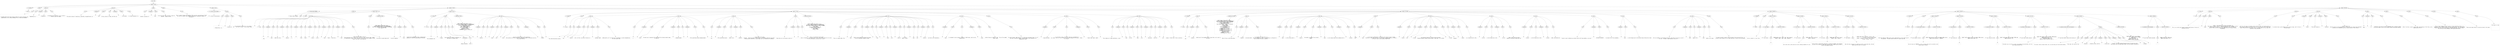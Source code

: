 digraph lpegNode {

node [fontname=Helvetica]
edge [style=dashed]

doc_0 [label="doc - 344"]


doc_0 -> { section_1}
{rank=same; section_1}

section_1 [label="section: 1-304"]


// END RANK doc_0

section_1 -> { header_2 prose_3 prose_4 prose_5 prose_6 prose_7 section_8 section_9 section_10}
{rank=same; header_2 prose_3 prose_4 prose_5 prose_6 prose_7 section_8 section_9 section_10}

header_2 [label="1 : Compiler"]

prose_3 [label="prose"]

prose_4 [label="prose"]

prose_5 [label="prose"]

prose_6 [label="prose"]

prose_7 [label="prose"]

section_8 [label="section: 21-26"]

section_9 [label="section: 27-233"]

section_10 [label="section: 305-344"]


// END RANK section_1

header_2 -> leaf_11
leaf_11  [color=Gray,shape=rectangle,fontname=Inconsolata,label="* Compiler"]
// END RANK header_2

prose_3 -> { raw_12}
{rank=same; raw_12}

raw_12 [label="raw"]


// END RANK prose_3

raw_12 -> leaf_13
leaf_13  [color=Gray,shape=rectangle,fontname=Inconsolata,label="


I decided awhile back that the best format for storing libraries and
applications is as a SQLite database full of blobs and metadata.
"]
// END RANK raw_12

prose_4 -> { raw_14 prespace_15 literal_16 raw_17}
{rank=same; raw_14 prespace_15 literal_16 raw_17}

raw_14 [label="raw"]

prespace_15 [label="prespace"]

literal_16 [label="literal"]

raw_17 [label="raw"]


// END RANK prose_4

raw_14 -> leaf_18
leaf_18  [color=Gray,shape=rectangle,fontname=Inconsolata,label="
Dependencies in"]
// END RANK raw_14

prespace_15 -> leaf_19
leaf_19  [color=Gray,shape=rectangle,fontname=Inconsolata,label=" "]
// END RANK prespace_15

literal_16 -> leaf_20
leaf_20  [color=Gray,shape=rectangle,fontname=Inconsolata,label="bridgetools"]
// END RANK literal_16

raw_17 -> leaf_21
leaf_21  [color=Gray,shape=rectangle,fontname=Inconsolata,label=" are getting out of control, so it's time to
actually make this happen.
"]
// END RANK raw_17

prose_5 -> { raw_22 prespace_23 literal_24 raw_25 prespace_26 literal_27 raw_28}
{rank=same; raw_22 prespace_23 literal_24 raw_25 prespace_26 literal_27 raw_28}

raw_22 [label="raw"]

prespace_23 [label="prespace"]

literal_24 [label="literal"]

raw_25 [label="raw"]

prespace_26 [label="prespace"]

literal_27 [label="literal"]

raw_28 [label="raw"]


// END RANK prose_5

raw_22 -> leaf_29
leaf_29  [color=Gray,shape=rectangle,fontname=Inconsolata,label="
The actual process of compiling is admirably straightforward; we"]
// END RANK raw_22

prespace_23 -> leaf_30
leaf_30  [color=Gray,shape=rectangle,fontname=Inconsolata,label=" "]
// END RANK prespace_23

literal_24 -> leaf_31
leaf_31  [color=Gray,shape=rectangle,fontname=Inconsolata,label="load"]
// END RANK literal_24

raw_25 -> leaf_32
leaf_32  [color=Gray,shape=rectangle,fontname=Inconsolata,label=" a
string, giving it a name, and then use"]
// END RANK raw_25

prespace_26 -> leaf_33
leaf_33  [color=Gray,shape=rectangle,fontname=Inconsolata,label=" "]
// END RANK prespace_26

literal_27 -> leaf_34
leaf_34  [color=Gray,shape=rectangle,fontname=Inconsolata,label="string.dump"]
// END RANK literal_27

raw_28 -> leaf_35
leaf_35  [color=Gray,shape=rectangle,fontname=Inconsolata,label=" to create bytecode of it.
"]
// END RANK raw_28

prose_6 -> { raw_36 prespace_37 literal_38 raw_39}
{rank=same; raw_36 prespace_37 literal_38 raw_39}

raw_36 [label="raw"]

prespace_37 [label="prespace"]

literal_38 [label="literal"]

raw_39 [label="raw"]


// END RANK prose_6

raw_36 -> leaf_40
leaf_40  [color=Gray,shape=rectangle,fontname=Inconsolata,label="
Another invocation of"]
// END RANK raw_36

prespace_37 -> leaf_41
leaf_41  [color=Gray,shape=rectangle,fontname=Inconsolata,label=" "]
// END RANK prespace_37

literal_38 -> leaf_42
leaf_42  [color=Gray,shape=rectangle,fontname=Inconsolata,label="load"]
// END RANK literal_38

raw_39 -> leaf_43
leaf_43  [color=Gray,shape=rectangle,fontname=Inconsolata,label=" turns this back into a function, which we
execute.  Simple as that.
"]
// END RANK raw_39

prose_7 -> { raw_44}
{rank=same; raw_44}

raw_44 [label="raw"]


// END RANK prose_7

raw_44 -> leaf_45
leaf_45  [color=Gray,shape=rectangle,fontname=Inconsolata,label="
Here I intend to design the database table structure, and continue to flesh
out the full system, while hopefully avoiding my lamentable tendency to
overspecify.

"]
// END RANK raw_44

section_8 -> { header_46 prose_47}
{rank=same; header_46 prose_47}

header_46 [label="4 : a note on pronunciation"]

prose_47 [label="prose"]


// END RANK section_8

header_46 -> leaf_48
leaf_48  [color=Gray,shape=rectangle,fontname=Inconsolata,label="**** a note on pronunciation"]
// END RANK header_46

prose_47 -> { raw_49 prespace_50 literal_51 raw_52}
{rank=same; raw_49 prespace_50 literal_51 raw_52}

raw_49 [label="raw"]

prespace_50 [label="prespace"]

literal_51 [label="literal"]

raw_52 [label="raw"]


// END RANK prose_47

raw_49 -> leaf_53
leaf_53  [color=Gray,shape=rectangle,fontname=Inconsolata,label="

  Foreign keys, e.g."]
// END RANK raw_49

prespace_50 -> leaf_54
leaf_54  [color=Gray,shape=rectangle,fontname=Inconsolata,label=" "]
// END RANK prespace_50

literal_51 -> leaf_55
leaf_55  [color=Gray,shape=rectangle,fontname=Inconsolata,label="project_id"]
// END RANK literal_51

raw_52 -> leaf_56
leaf_56  [color=Gray,shape=rectangle,fontname=Inconsolata,label=", are pronounced \"project id\", not \"project
ID\".  \"id\" as in \"id est\", to be crystal clear.

"]
// END RANK raw_52

section_9 -> { header_57 prose_58 section_59 section_60 section_61 section_62 section_63 section_64}
{rank=same; header_57 prose_58 section_59 section_60 section_61 section_62 section_63 section_64}

header_57 [label="2 : SQLite table CREATEs"]

prose_58 [label="prose"]

section_59 [label="section: 30-51"]

section_60 [label="section: 52-74"]

section_61 [label="section: 75-124"]

section_62 [label="section: 125-185"]

section_63 [label="section: 186-220"]

section_64 [label="section: 234-297"]


// END RANK section_9

header_57 -> leaf_65
leaf_65  [color=Gray,shape=rectangle,fontname=Inconsolata,label="** SQLite table CREATEs"]
// END RANK header_57

prose_58 -> { raw_66}
{rank=same; raw_66}

raw_66 [label="raw"]


// END RANK prose_58

raw_66 -> leaf_67
leaf_67  [color=Gray,shape=rectangle,fontname=Inconsolata,label="

"]
// END RANK raw_66

section_59 -> { header_68 prose_69 prose_70 codeblock_71 prose_72}
{rank=same; header_68 prose_69 prose_70 codeblock_71 prose_72}

header_68 [label="3 : code"]

prose_69 [label="prose"]

prose_70 [label="prose"]

codeblock_71 [label="code block 40-46"]

prose_72 [label="prose"]


// END RANK section_59

header_68 -> leaf_73
leaf_73  [color=Gray,shape=rectangle,fontname=Inconsolata,label="*** code"]
// END RANK header_68

prose_69 -> { raw_74 prespace_75 literal_76 raw_77 prespace_78 literal_79 raw_80 prespace_81 literal_82 raw_83 prespace_84 literal_85 raw_86 prespace_87 literal_88 raw_89 prespace_90 literal_91 raw_92}
{rank=same; raw_74 prespace_75 literal_76 raw_77 prespace_78 literal_79 raw_80 prespace_81 literal_82 raw_83 prespace_84 literal_85 raw_86 prespace_87 literal_88 raw_89 prespace_90 literal_91 raw_92}

raw_74 [label="raw"]

prespace_75 [label="prespace"]

literal_76 [label="literal"]

raw_77 [label="raw"]

prespace_78 [label="prespace"]

literal_79 [label="literal"]

raw_80 [label="raw"]

prespace_81 [label="prespace"]

literal_82 [label="literal"]

raw_83 [label="raw"]

prespace_84 [label="prespace"]

literal_85 [label="literal"]

raw_86 [label="raw"]

prespace_87 [label="prespace"]

literal_88 [label="literal"]

raw_89 [label="raw"]

prespace_90 [label="prespace"]

literal_91 [label="literal"]

raw_92 [label="raw"]


// END RANK prose_69

raw_74 -> leaf_93
leaf_93  [color=Gray,shape=rectangle,fontname=Inconsolata,label="

  The"]
// END RANK raw_74

prespace_75 -> leaf_94
leaf_94  [color=Gray,shape=rectangle,fontname=Inconsolata,label=" "]
// END RANK prespace_75

literal_76 -> leaf_95
leaf_95  [color=Gray,shape=rectangle,fontname=Inconsolata,label="code"]
// END RANK literal_76

raw_77 -> leaf_96
leaf_96  [color=Gray,shape=rectangle,fontname=Inconsolata,label=" table has a key"]
// END RANK raw_77

prespace_78 -> leaf_97
leaf_97  [color=Gray,shape=rectangle,fontname=Inconsolata,label=" "]
// END RANK prespace_78

literal_79 -> leaf_98
leaf_98  [color=Gray,shape=rectangle,fontname=Inconsolata,label="code_id"]
// END RANK literal_79

raw_80 -> leaf_99
leaf_99  [color=Gray,shape=rectangle,fontname=Inconsolata,label=", a"]
// END RANK raw_80

prespace_81 -> leaf_100
leaf_100  [color=Gray,shape=rectangle,fontname=Inconsolata,label=" "]
// END RANK prespace_81

literal_82 -> leaf_101
leaf_101  [color=Gray,shape=rectangle,fontname=Inconsolata,label="blob"]
// END RANK literal_82

raw_83 -> leaf_102
leaf_102  [color=Gray,shape=rectangle,fontname=Inconsolata,label=" field"]
// END RANK raw_83

prespace_84 -> leaf_103
leaf_103  [color=Gray,shape=rectangle,fontname=Inconsolata,label=" "]
// END RANK prespace_84

literal_85 -> leaf_104
leaf_104  [color=Gray,shape=rectangle,fontname=Inconsolata,label="binary"]
// END RANK literal_85

raw_86 -> leaf_105
leaf_105  [color=Gray,shape=rectangle,fontname=Inconsolata,label=", and a"]
// END RANK raw_86

prespace_87 -> leaf_106
leaf_106  [color=Gray,shape=rectangle,fontname=Inconsolata,label=""]
// END RANK prespace_87

literal_88 -> leaf_107
leaf_107  [color=Gray,shape=rectangle,fontname=Inconsolata,label="hash"]
// END RANK literal_88

raw_89 -> leaf_108
leaf_108  [color=Gray,shape=rectangle,fontname=Inconsolata,label=" field.  I think the"]
// END RANK raw_89

prespace_90 -> leaf_109
leaf_109  [color=Gray,shape=rectangle,fontname=Inconsolata,label=" "]
// END RANK prespace_90

literal_91 -> leaf_110
leaf_110  [color=Gray,shape=rectangle,fontname=Inconsolata,label="hash"]
// END RANK literal_91

raw_92 -> leaf_111
leaf_111  [color=Gray,shape=rectangle,fontname=Inconsolata,label=" field should be SHA3, just as a
best-practices sort of thing. As it turns out, after running a test, SHA512
is substantially faster.  Now, this may or may not be true of SHA512 in pure
LuaJIT, but that's less important.
"]
// END RANK raw_92

prose_70 -> { raw_112}
{rank=same; raw_112}

raw_112 [label="raw"]


// END RANK prose_70

raw_112 -> leaf_113
leaf_113  [color=Gray,shape=rectangle,fontname=Inconsolata,label="
So we want to open/create with:
"]
// END RANK raw_112

codeblock_71 -> leaf_114
leaf_114  [color=Gray,shape=rectangle,fontname=Inconsolata,label="CREATE TABLE IF NOT EXISTS code (
   code_id INTEGER PRIMARY KEY AUTOINCREMENT,
   hash TEXT UNIQUE NOT NULL ON CONFLICT DO NOTHING,
   binary BLOB NOT NULL
);"]
// END RANK codeblock_71

prose_72 -> { raw_115 prespace_116 literal_117 raw_118}
{rank=same; raw_115 prespace_116 literal_117 raw_118}

raw_115 [label="raw"]

prespace_116 [label="prespace"]

literal_117 [label="literal"]

raw_118 [label="raw"]


// END RANK prose_72

raw_115 -> leaf_119
leaf_119  [color=Gray,shape=rectangle,fontname=Inconsolata,label="
strictly speaking"]
// END RANK raw_115

prespace_116 -> leaf_120
leaf_120  [color=Gray,shape=rectangle,fontname=Inconsolata,label=" "]
// END RANK prespace_116

literal_117 -> leaf_121
leaf_121  [color=Gray,shape=rectangle,fontname=Inconsolata,label="blob"]
// END RANK literal_117

raw_118 -> leaf_122
leaf_122  [color=Gray,shape=rectangle,fontname=Inconsolata,label=" should also be UNIQUE but that's comparatively
expensive to check and guaranteed by the hash.

"]
// END RANK raw_118

section_60 -> { header_123 prose_124 codeblock_125 prose_126}
{rank=same; header_123 prose_124 codeblock_125 prose_126}

header_123 [label="3 : version"]

prose_124 [label="prose"]

codeblock_125 [label="code block 57-68"]

prose_126 [label="prose"]


// END RANK section_60

header_123 -> leaf_127
leaf_127  [color=Gray,shape=rectangle,fontname=Inconsolata,label="*** version"]
// END RANK header_123

prose_124 -> { raw_128 prespace_129 literal_130 raw_131 link_132 raw_133}
{rank=same; raw_128 prespace_129 literal_130 raw_131 link_132 raw_133}

raw_128 [label="raw"]

prespace_129 [label="prespace"]

literal_130 [label="literal"]

raw_131 [label="raw"]

link_132 [label="link"]

raw_133 [label="raw"]


// END RANK prose_124

raw_128 -> leaf_134
leaf_134  [color=Gray,shape=rectangle,fontname=Inconsolata,label="

This implements the"]
// END RANK raw_128

prespace_129 -> leaf_135
leaf_135  [color=Gray,shape=rectangle,fontname=Inconsolata,label=" "]
// END RANK prespace_129

literal_130 -> leaf_136
leaf_136  [color=Gray,shape=rectangle,fontname=Inconsolata,label="bridge"]
// END RANK literal_130

raw_131 -> leaf_137
leaf_137  [color=Gray,shape=rectangle,fontname=Inconsolata,label=" house dialect of semantic versioning, as
described in original 2015 "]
// END RANK raw_131

link_132 -> { anchortext_138 url_139}
{rank=same; anchortext_138 url_139}

anchortext_138 [label="anchortext"]

url_139 [label="url"]


// END RANK link_132

anchortext_138 -> leaf_140
leaf_140  [color=Gray,shape=rectangle,fontname=Inconsolata,label="design documents"]
// END RANK anchortext_138

url_139 -> leaf_141
leaf_141  [color=Gray,shape=rectangle,fontname=Inconsolata,label="httk://"]
// END RANK url_139

raw_133 -> leaf_142
leaf_142  [color=Gray,shape=rectangle,fontname=Inconsolata,label=".
"]
// END RANK raw_133

codeblock_125 -> leaf_143
leaf_143  [color=Gray,shape=rectangle,fontname=Inconsolata,label="CREATE TABLE IF NOT EXISTS version (
   version_id INTEGER PRIMARY KEY AUTOINCREMENT,
   edition STRING DEFAULT 'SNAPSHOT',
   major INTEGER DEFAULT 0,
   minor INTEGER DEFAULT 0,
   patch STRING DEFAULT '0',
   project INTEGER,
   FOREIGN KEY (project)
      REFERENCES project (project_id)
);"]
// END RANK codeblock_125

prose_126 -> { prespace_144 literal_145 raw_146 prespace_147 literal_148 raw_149 prespace_150 literal_151 raw_152 prespace_153 literal_154 raw_155}
{rank=same; prespace_144 literal_145 raw_146 prespace_147 literal_148 raw_149 prespace_150 literal_151 raw_152 prespace_153 literal_154 raw_155}

prespace_144 [label="prespace"]

literal_145 [label="literal"]

raw_146 [label="raw"]

prespace_147 [label="prespace"]

literal_148 [label="literal"]

raw_149 [label="raw"]

prespace_150 [label="prespace"]

literal_151 [label="literal"]

raw_152 [label="raw"]

prespace_153 [label="prespace"]

literal_154 [label="literal"]

raw_155 [label="raw"]


// END RANK prose_126

prespace_144 -> leaf_156
leaf_156  [color=Gray,shape=rectangle,fontname=Inconsolata,label=""]
// END RANK prespace_144

literal_145 -> leaf_157
leaf_157  [color=Gray,shape=rectangle,fontname=Inconsolata,label="edition"]
// END RANK literal_145

raw_146 -> leaf_158
leaf_158  [color=Gray,shape=rectangle,fontname=Inconsolata,label=","]
// END RANK raw_146

prespace_147 -> leaf_159
leaf_159  [color=Gray,shape=rectangle,fontname=Inconsolata,label=" "]
// END RANK prespace_147

literal_148 -> leaf_160
leaf_160  [color=Gray,shape=rectangle,fontname=Inconsolata,label="major"]
// END RANK literal_148

raw_149 -> leaf_161
leaf_161  [color=Gray,shape=rectangle,fontname=Inconsolata,label=", and"]
// END RANK raw_149

prespace_150 -> leaf_162
leaf_162  [color=Gray,shape=rectangle,fontname=Inconsolata,label=" "]
// END RANK prespace_150

literal_151 -> leaf_163
leaf_163  [color=Gray,shape=rectangle,fontname=Inconsolata,label="minor"]
// END RANK literal_151

raw_152 -> leaf_164
leaf_164  [color=Gray,shape=rectangle,fontname=Inconsolata,label=", are all straightforward; worth explaining
that patches can follow several not-completely-numeric conventions and are
thus type-hinted as"]
// END RANK raw_152

prespace_153 -> leaf_165
leaf_165  [color=Gray,shape=rectangle,fontname=Inconsolata,label=" "]
// END RANK prespace_153

literal_154 -> leaf_166
leaf_166  [color=Gray,shape=rectangle,fontname=Inconsolata,label="STRING"]
// END RANK literal_154

raw_155 -> leaf_167
leaf_167  [color=Gray,shape=rectangle,fontname=Inconsolata,label=".

"]
// END RANK raw_155

section_61 -> { header_168 prose_169 prose_170 prose_171 prose_172 prose_173 codeblock_174 prose_175 prose_176 prose_177 prose_178 prose_179}
{rank=same; header_168 prose_169 prose_170 prose_171 prose_172 prose_173 codeblock_174 prose_175 prose_176 prose_177 prose_178 prose_179}

header_168 [label="3 : project"]

prose_169 [label="prose"]

prose_170 [label="prose"]

prose_171 [label="prose"]

prose_172 [label="prose"]

prose_173 [label="prose"]

codeblock_174 [label="code block 94-104"]

prose_175 [label="prose"]

prose_176 [label="prose"]

prose_177 [label="prose"]

prose_178 [label="prose"]

prose_179 [label="prose"]


// END RANK section_61

header_168 -> leaf_180
leaf_180  [color=Gray,shape=rectangle,fontname=Inconsolata,label="*** project"]
// END RANK header_168

prose_169 -> { raw_181}
{rank=same; raw_181}

raw_181 [label="raw"]


// END RANK prose_169

raw_181 -> leaf_182
leaf_182  [color=Gray,shape=rectangle,fontname=Inconsolata,label="

This table describes projects.
"]
// END RANK raw_181

prose_170 -> { raw_183 prespace_184 literal_185 raw_186 prespace_187 literal_188 raw_189}
{rank=same; raw_183 prespace_184 literal_185 raw_186 prespace_187 literal_188 raw_189}

raw_183 [label="raw"]

prespace_184 [label="prespace"]

literal_185 [label="literal"]

raw_186 [label="raw"]

prespace_187 [label="prespace"]

literal_188 [label="literal"]

raw_189 [label="raw"]


// END RANK prose_170

raw_183 -> leaf_190
leaf_190  [color=Gray,shape=rectangle,fontname=Inconsolata,label="
Our"]
// END RANK raw_183

prespace_184 -> leaf_191
leaf_191  [color=Gray,shape=rectangle,fontname=Inconsolata,label=" "]
// END RANK prespace_184

literal_185 -> leaf_192
leaf_192  [color=Gray,shape=rectangle,fontname=Inconsolata,label="require"]
// END RANK literal_185

raw_186 -> leaf_193
leaf_193  [color=Gray,shape=rectangle,fontname=Inconsolata,label=" will, at first, just add a function to"]
// END RANK raw_186

prespace_187 -> leaf_194
leaf_194  [color=Gray,shape=rectangle,fontname=Inconsolata,label=" "]
// END RANK prespace_187

literal_188 -> leaf_195
leaf_195  [color=Gray,shape=rectangle,fontname=Inconsolata,label="package.loader"]
// END RANK literal_188

raw_189 -> leaf_196
leaf_196  [color=Gray,shape=rectangle,fontname=Inconsolata,label=".
Additionally we'll use some sort of manifest to resolve dependencies,
but that comes later.
"]
// END RANK raw_189

prose_171 -> { raw_197 prespace_198 italic_199 raw_200 prespace_201 literal_202 raw_203 prespace_204 literal_205 raw_206}
{rank=same; raw_197 prespace_198 italic_199 raw_200 prespace_201 literal_202 raw_203 prespace_204 literal_205 raw_206}

raw_197 [label="raw"]

prespace_198 [label="prespace"]

italic_199 [label="italic"]

raw_200 [label="raw"]

prespace_201 [label="prespace"]

literal_202 [label="literal"]

raw_203 [label="raw"]

prespace_204 [label="prespace"]

literal_205 [label="literal"]

raw_206 [label="raw"]


// END RANK prose_171

raw_197 -> leaf_207
leaf_207  [color=Gray,shape=rectangle,fontname=Inconsolata,label="
I"]
// END RANK raw_197

prespace_198 -> leaf_208
leaf_208  [color=Gray,shape=rectangle,fontname=Inconsolata,label=" "]
// END RANK prespace_198

italic_199 -> leaf_209
leaf_209  [color=Gray,shape=rectangle,fontname=Inconsolata,label="think"]
// END RANK italic_199

raw_200 -> leaf_210
leaf_210  [color=Gray,shape=rectangle,fontname=Inconsolata,label=" the best way to separate fully-qualified from relative module names
is like so:"]
// END RANK raw_200

prespace_201 -> leaf_211
leaf_211  [color=Gray,shape=rectangle,fontname=Inconsolata,label=" "]
// END RANK prespace_201

literal_202 -> leaf_212
leaf_212  [color=Gray,shape=rectangle,fontname=Inconsolata,label="modname/submod"]
// END RANK literal_202

raw_203 -> leaf_213
leaf_213  [color=Gray,shape=rectangle,fontname=Inconsolata,label=","]
// END RANK raw_203

prespace_204 -> leaf_214
leaf_214  [color=Gray,shape=rectangle,fontname=Inconsolata,label=" "]
// END RANK prespace_204

literal_205 -> leaf_215
leaf_215  [color=Gray,shape=rectangle,fontname=Inconsolata,label="fully.qualified.project:modname/submod"]
// END RANK literal_205

raw_206 -> leaf_216
leaf_216  [color=Gray,shape=rectangle,fontname=Inconsolata,label=".
"]
// END RANK raw_206

prose_172 -> { raw_217 prespace_218 literal_219 raw_220 prespace_221 bold_222 raw_223}
{rank=same; raw_217 prespace_218 literal_219 raw_220 prespace_221 bold_222 raw_223}

raw_217 [label="raw"]

prespace_218 [label="prespace"]

literal_219 [label="literal"]

raw_220 [label="raw"]

prespace_221 [label="prespace"]

bold_222 [label="bold"]

raw_223 [label="raw"]


// END RANK prose_172

raw_217 -> leaf_224
leaf_224  [color=Gray,shape=rectangle,fontname=Inconsolata,label="
Any"]
// END RANK raw_217

prespace_218 -> leaf_225
leaf_225  [color=Gray,shape=rectangle,fontname=Inconsolata,label=" "]
// END RANK prespace_218

literal_219 -> leaf_226
leaf_226  [color=Gray,shape=rectangle,fontname=Inconsolata,label="fully.qualified.project"]
// END RANK literal_219

raw_220 -> leaf_227
leaf_227  [color=Gray,shape=rectangle,fontname=Inconsolata,label=" needs to be"]
// END RANK raw_220

prespace_221 -> leaf_228
leaf_228  [color=Gray,shape=rectangle,fontname=Inconsolata,label=" "]
// END RANK prespace_221

bold_222 -> leaf_229
leaf_229  [color=Gray,shape=rectangle,fontname=Inconsolata,label="globally"]
// END RANK bold_222

raw_223 -> leaf_230
leaf_230  [color=Gray,shape=rectangle,fontname=Inconsolata,label=" unique across all bridge
projects.  There has never in the history of ever been a good way to do this.
Having project manifests at least keeps this from leaking into codebases.
"]
// END RANK raw_223

prose_173 -> { raw_231 prespace_232 literal_233 raw_234}
{rank=same; raw_231 prespace_232 literal_233 raw_234}

raw_231 [label="raw"]

prespace_232 [label="prespace"]

literal_233 [label="literal"]

raw_234 [label="raw"]


// END RANK prose_173

raw_231 -> leaf_235
leaf_235  [color=Gray,shape=rectangle,fontname=Inconsolata,label="
Note that we're just going to split on"]
// END RANK raw_231

prespace_232 -> leaf_236
leaf_236  [color=Gray,shape=rectangle,fontname=Inconsolata,label=" "]
// END RANK prespace_232

literal_233 -> leaf_237
leaf_237  [color=Gray,shape=rectangle,fontname=Inconsolata,label=":"]
// END RANK literal_233

raw_234 -> leaf_238
leaf_238  [color=Gray,shape=rectangle,fontname=Inconsolata,label=", there's no expectation that either
side is formatted in any special way.  Any \"valid utf8\" except let's be real,
I'm not even going to sanitize your string...
"]
// END RANK raw_234

codeblock_174 -> leaf_239
leaf_239  [color=Gray,shape=rectangle,fontname=Inconsolata,label="CREATE TABLE IF NOT EXISTS project (
   project_id INTEGER PRIMARY KEY AUTOINCREMENT,
   name STRING UNIQUE NOT NULL ON CONFLICT IGNORE,
   repo STRING,
   repo_type STRING DEFAULT 'git',
   repo_alternates STRING,
   home STRING,
   website STRING
);"]
// END RANK codeblock_174

prose_175 -> { raw_240 prespace_241 literal_242 raw_243 prespace_244 literal_245 raw_246 prespace_247 literal_248 raw_249 prespace_250 literal_251 raw_252 prespace_253 literal_254 raw_255 prespace_256 literal_257 raw_258}
{rank=same; raw_240 prespace_241 literal_242 raw_243 prespace_244 literal_245 raw_246 prespace_247 literal_248 raw_249 prespace_250 literal_251 raw_252 prespace_253 literal_254 raw_255 prespace_256 literal_257 raw_258}

raw_240 [label="raw"]

prespace_241 [label="prespace"]

literal_242 [label="literal"]

raw_243 [label="raw"]

prespace_244 [label="prespace"]

literal_245 [label="literal"]

raw_246 [label="raw"]

prespace_247 [label="prespace"]

literal_248 [label="literal"]

raw_249 [label="raw"]

prespace_250 [label="prespace"]

literal_251 [label="literal"]

raw_252 [label="raw"]

prespace_253 [label="prespace"]

literal_254 [label="literal"]

raw_255 [label="raw"]

prespace_256 [label="prespace"]

literal_257 [label="literal"]

raw_258 [label="raw"]


// END RANK prose_175

raw_240 -> leaf_259
leaf_259  [color=Gray,shape=rectangle,fontname=Inconsolata,label="
This is a simple table. The"]
// END RANK raw_240

prespace_241 -> leaf_260
leaf_260  [color=Gray,shape=rectangle,fontname=Inconsolata,label=" "]
// END RANK prespace_241

literal_242 -> leaf_261
leaf_261  [color=Gray,shape=rectangle,fontname=Inconsolata,label="name"]
// END RANK literal_242

raw_243 -> leaf_262
leaf_262  [color=Gray,shape=rectangle,fontname=Inconsolata,label=" field is most important and must be unique,
as we've indicated, globally unique."]
// END RANK raw_243

prespace_244 -> leaf_263
leaf_263  [color=Gray,shape=rectangle,fontname=Inconsolata,label=" "]
// END RANK prespace_244

literal_245 -> leaf_264
leaf_264  [color=Gray,shape=rectangle,fontname=Inconsolata,label="repo"]
// END RANK literal_245

raw_246 -> leaf_265
leaf_265  [color=Gray,shape=rectangle,fontname=Inconsolata,label=","]
// END RANK raw_246

prespace_247 -> leaf_266
leaf_266  [color=Gray,shape=rectangle,fontname=Inconsolata,label=" "]
// END RANK prespace_247

literal_248 -> leaf_267
leaf_267  [color=Gray,shape=rectangle,fontname=Inconsolata,label="home"]
// END RANK literal_248

raw_249 -> leaf_268
leaf_268  [color=Gray,shape=rectangle,fontname=Inconsolata,label=", and"]
// END RANK raw_249

prespace_250 -> leaf_269
leaf_269  [color=Gray,shape=rectangle,fontname=Inconsolata,label=" "]
// END RANK prespace_250

literal_251 -> leaf_270
leaf_270  [color=Gray,shape=rectangle,fontname=Inconsolata,label="website"]
// END RANK literal_251

raw_252 -> leaf_271
leaf_271  [color=Gray,shape=rectangle,fontname=Inconsolata,label=" are all
URIs; I think"]
// END RANK raw_252

prespace_253 -> leaf_272
leaf_272  [color=Gray,shape=rectangle,fontname=Inconsolata,label=" "]
// END RANK prespace_253

literal_254 -> leaf_273
leaf_273  [color=Gray,shape=rectangle,fontname=Inconsolata,label="repo"]
// END RANK literal_254

raw_255 -> leaf_274
leaf_274  [color=Gray,shape=rectangle,fontname=Inconsolata,label=" and"]
// END RANK raw_255

prespace_256 -> leaf_275
leaf_275  [color=Gray,shape=rectangle,fontname=Inconsolata,label=" "]
// END RANK prespace_256

literal_257 -> leaf_276
leaf_276  [color=Gray,shape=rectangle,fontname=Inconsolata,label="website"]
// END RANK literal_257

raw_258 -> leaf_277
leaf_277  [color=Gray,shape=rectangle,fontname=Inconsolata,label=" are fairly self-explanatory.
"]
// END RANK raw_258

prose_176 -> { prespace_278 literal_279 raw_280 prespace_281 literal_282 raw_283}
{rank=same; prespace_278 literal_279 raw_280 prespace_281 literal_282 raw_283}

prespace_278 [label="prespace"]

literal_279 [label="literal"]

raw_280 [label="raw"]

prespace_281 [label="prespace"]

literal_282 [label="literal"]

raw_283 [label="raw"]


// END RANK prose_176

prespace_278 -> leaf_284
leaf_284  [color=Gray,shape=rectangle,fontname=Inconsolata,label=""]
// END RANK prespace_278

literal_279 -> leaf_285
leaf_285  [color=Gray,shape=rectangle,fontname=Inconsolata,label="home"]
// END RANK literal_279

raw_280 -> leaf_286
leaf_286  [color=Gray,shape=rectangle,fontname=Inconsolata,label=" is intended to serve content, probably in JSON format, which can be
placed into a"]
// END RANK raw_280

prespace_281 -> leaf_287
leaf_287  [color=Gray,shape=rectangle,fontname=Inconsolata,label=" "]
// END RANK prespace_281

literal_282 -> leaf_288
leaf_288  [color=Gray,shape=rectangle,fontname=Inconsolata,label="codex"]
// END RANK literal_282

raw_283 -> leaf_289
leaf_289  [color=Gray,shape=rectangle,fontname=Inconsolata,label=" without having to compile a repo.  This will be added
(much) later.
"]
// END RANK raw_283

prose_177 -> { raw_290}
{rank=same; raw_290}

raw_290 [label="raw"]


// END RANK prose_177

raw_290 -> leaf_291
leaf_291  [color=Gray,shape=rectangle,fontname=Inconsolata,label="
On second thought, EDN should be our preferred interchange format, for all
the usual, excellent reasons.  Serving JSON is also necessary as a
compatibility layer.
"]
// END RANK raw_290

prose_178 -> { prespace_292 literal_293 raw_294 prespace_295 literal_296 raw_297}
{rank=same; prespace_292 literal_293 raw_294 prespace_295 literal_296 raw_297}

prespace_292 [label="prespace"]

literal_293 [label="literal"]

raw_294 [label="raw"]

prespace_295 [label="prespace"]

literal_296 [label="literal"]

raw_297 [label="raw"]


// END RANK prose_178

prespace_292 -> leaf_298
leaf_298  [color=Gray,shape=rectangle,fontname=Inconsolata,label=""]
// END RANK prespace_292

literal_293 -> leaf_299
leaf_299  [color=Gray,shape=rectangle,fontname=Inconsolata,label="repo_alternates"]
// END RANK literal_293

raw_294 -> leaf_300
leaf_300  [color=Gray,shape=rectangle,fontname=Inconsolata,label=" is just what it says: if the main repo isn't available for
any reason, this is a list of URIs which can be checked for the repo.  Format
is a vector:"]
// END RANK raw_294

prespace_295 -> leaf_301
leaf_301  [color=Gray,shape=rectangle,fontname=Inconsolata,label=" "]
// END RANK prespace_295

literal_296 -> leaf_302
leaf_302  [color=Gray,shape=rectangle,fontname=Inconsolata,label="[repo1 repo2 repo3, repo4]"]
// END RANK literal_296

raw_297 -> leaf_303
leaf_303  [color=Gray,shape=rectangle,fontname=Inconsolata,label=".
"]
// END RANK raw_297

prose_179 -> { raw_304 prespace_305 literal_306 raw_307 prespace_308 literal_309 raw_310 prespace_311 literal_312 raw_313 prespace_314 literal_315 raw_316}
{rank=same; raw_304 prespace_305 literal_306 raw_307 prespace_308 literal_309 raw_310 prespace_311 literal_312 raw_313 prespace_314 literal_315 raw_316}

raw_304 [label="raw"]

prespace_305 [label="prespace"]

literal_306 [label="literal"]

raw_307 [label="raw"]

prespace_308 [label="prespace"]

literal_309 [label="literal"]

raw_310 [label="raw"]

prespace_311 [label="prespace"]

literal_312 [label="literal"]

raw_313 [label="raw"]

prespace_314 [label="prespace"]

literal_315 [label="literal"]

raw_316 [label="raw"]


// END RANK prose_179

raw_304 -> leaf_317
leaf_317  [color=Gray,shape=rectangle,fontname=Inconsolata,label="
This scheme isn't 100% satisfactory, since"]
// END RANK raw_304

prespace_305 -> leaf_318
leaf_318  [color=Gray,shape=rectangle,fontname=Inconsolata,label=" "]
// END RANK prespace_305

literal_306 -> leaf_319
leaf_319  [color=Gray,shape=rectangle,fontname=Inconsolata,label="repo"]
// END RANK literal_306

raw_307 -> leaf_320
leaf_320  [color=Gray,shape=rectangle,fontname=Inconsolata,label=" can be"]
// END RANK raw_307

prespace_308 -> leaf_321
leaf_321  [color=Gray,shape=rectangle,fontname=Inconsolata,label=" "]
// END RANK prespace_308

literal_309 -> leaf_322
leaf_322  [color=Gray,shape=rectangle,fontname=Inconsolata,label="NULL"]
// END RANK literal_309

raw_310 -> leaf_323
leaf_323  [color=Gray,shape=rectangle,fontname=Inconsolata,label=", but"]
// END RANK raw_310

prespace_311 -> leaf_324
leaf_324  [color=Gray,shape=rectangle,fontname=Inconsolata,label=""]
// END RANK prespace_311

literal_312 -> leaf_325
leaf_325  [color=Gray,shape=rectangle,fontname=Inconsolata,label="repo_type"]
// END RANK literal_312

raw_313 -> leaf_326
leaf_326  [color=Gray,shape=rectangle,fontname=Inconsolata,label=" would be"]
// END RANK raw_313

prespace_314 -> leaf_327
leaf_327  [color=Gray,shape=rectangle,fontname=Inconsolata,label=" "]
// END RANK prespace_314

literal_315 -> leaf_328
leaf_328  [color=Gray,shape=rectangle,fontname=Inconsolata,label="git"]
// END RANK literal_315

raw_316 -> leaf_329
leaf_329  [color=Gray,shape=rectangle,fontname=Inconsolata,label=" anyway. I think that's fine in practice.
"]
// END RANK raw_316

section_62 -> { header_330 prose_331 codeblock_332 prose_333 prose_334 prose_335 prose_336 prose_337 prose_338 prose_339 prose_340 prose_341 prose_342}
{rank=same; header_330 prose_331 codeblock_332 prose_333 prose_334 prose_335 prose_336 prose_337 prose_338 prose_339 prose_340 prose_341 prose_342}

header_330 [label="3 : module"]

prose_331 [label="prose"]

codeblock_332 [label="code block 130-150"]

prose_333 [label="prose"]

prose_334 [label="prose"]

prose_335 [label="prose"]

prose_336 [label="prose"]

prose_337 [label="prose"]

prose_338 [label="prose"]

prose_339 [label="prose"]

prose_340 [label="prose"]

prose_341 [label="prose"]

prose_342 [label="prose"]


// END RANK section_62

header_330 -> leaf_343
leaf_343  [color=Gray,shape=rectangle,fontname=Inconsolata,label="*** module"]
// END RANK header_330

prose_331 -> { raw_344 prespace_345 literal_346 raw_347}
{rank=same; raw_344 prespace_345 literal_346 raw_347}

raw_344 [label="raw"]

prespace_345 [label="prespace"]

literal_346 [label="literal"]

raw_347 [label="raw"]


// END RANK prose_331

raw_344 -> leaf_348
leaf_348  [color=Gray,shape=rectangle,fontname=Inconsolata,label="

  The"]
// END RANK raw_344

prespace_345 -> leaf_349
leaf_349  [color=Gray,shape=rectangle,fontname=Inconsolata,label=" "]
// END RANK prespace_345

literal_346 -> leaf_350
leaf_350  [color=Gray,shape=rectangle,fontname=Inconsolata,label="modules"]
// END RANK literal_346

raw_347 -> leaf_351
leaf_351  [color=Gray,shape=rectangle,fontname=Inconsolata,label=" table has all the metadata about a given blob. Let's mock it
up first.
"]
// END RANK raw_347

codeblock_332 -> leaf_352
leaf_352  [color=Gray,shape=rectangle,fontname=Inconsolata,label="CREATE TABLE IF NOT EXISTS module (
   module_id INTEGER PRIMARY KEY AUTOINCREMENT,
   time DATETIME DEFAULT CURRENT_TIMESTAMP,
   snapshot INTEGER DEFAULT 1,
   name STRING NOT NULL,
   type STRING DEFAULT 'luaJIT-2.1-bytecode',
   branch STRING,
   vc_hash STRING,
   project INTEGER NOT NULL,
   code INTEGER,
   version INTEGER NOT NULL,
   FOREIGN KEY (version)
      REFERENCES version (version_id)
   FOREIGN KEY (project)
      REFERENCES project (project_id)
      ON DELETE RESTRICT
   FOREIGN KEY (code)
      REFERENCES code (code_id)
);"]
// END RANK codeblock_332

prose_333 -> { raw_353 prespace_354 literal_355 raw_356}
{rank=same; raw_353 prespace_354 literal_355 raw_356}

raw_353 [label="raw"]

prespace_354 [label="prespace"]

literal_355 [label="literal"]

raw_356 [label="raw"]


// END RANK prose_333

raw_353 -> leaf_357
leaf_357  [color=Gray,shape=rectangle,fontname=Inconsolata,label="
Most of this is self-describing."]
// END RANK raw_353

prespace_354 -> leaf_358
leaf_358  [color=Gray,shape=rectangle,fontname=Inconsolata,label=" "]
// END RANK prespace_354

literal_355 -> leaf_359
leaf_359  [color=Gray,shape=rectangle,fontname=Inconsolata,label="snapshot"]
// END RANK literal_355

raw_356 -> leaf_360
leaf_360  [color=Gray,shape=rectangle,fontname=Inconsolata,label=" is a boolean, if false this is a
versioned module.  We'll be adding that later, so everything is configured so
that by default we have a snapshot.
"]
// END RANK raw_356

prose_334 -> { prespace_361 literal_362 raw_363 prespace_364 literal_365 raw_366 prespace_367 literal_368 raw_369 prespace_370 literal_371 raw_372}
{rank=same; prespace_361 literal_362 raw_363 prespace_364 literal_365 raw_366 prespace_367 literal_368 raw_369 prespace_370 literal_371 raw_372}

prespace_361 [label="prespace"]

literal_362 [label="literal"]

raw_363 [label="raw"]

prespace_364 [label="prespace"]

literal_365 [label="literal"]

raw_366 [label="raw"]

prespace_367 [label="prespace"]

literal_368 [label="literal"]

raw_369 [label="raw"]

prespace_370 [label="prespace"]

literal_371 [label="literal"]

raw_372 [label="raw"]


// END RANK prose_334

prespace_361 -> leaf_373
leaf_373  [color=Gray,shape=rectangle,fontname=Inconsolata,label=""]
// END RANK prespace_361

literal_362 -> leaf_374
leaf_374  [color=Gray,shape=rectangle,fontname=Inconsolata,label="name"]
// END RANK literal_362

raw_363 -> leaf_375
leaf_375  [color=Gray,shape=rectangle,fontname=Inconsolata,label=" is the string used to"]
// END RANK raw_363

prespace_364 -> leaf_376
leaf_376  [color=Gray,shape=rectangle,fontname=Inconsolata,label=" "]
// END RANK prespace_364

literal_365 -> leaf_377
leaf_377  [color=Gray,shape=rectangle,fontname=Inconsolata,label="require"]
// END RANK literal_365

raw_366 -> leaf_378
leaf_378  [color=Gray,shape=rectangle,fontname=Inconsolata,label=" the module, stripped of any project
header. "]
// END RANK raw_366

prespace_367 -> leaf_379
leaf_379  [color=Gray,shape=rectangle,fontname=Inconsolata,label=" "]
// END RANK prespace_367

literal_368 -> leaf_380
leaf_380  [color=Gray,shape=rectangle,fontname=Inconsolata,label="name"]
// END RANK literal_368

raw_369 -> leaf_381
leaf_381  [color=Gray,shape=rectangle,fontname=Inconsolata,label=" is not unique except when combined with a"]
// END RANK raw_369

prespace_370 -> leaf_382
leaf_382  [color=Gray,shape=rectangle,fontname=Inconsolata,label=" "]
// END RANK prespace_370

literal_371 -> leaf_383
leaf_383  [color=Gray,shape=rectangle,fontname=Inconsolata,label="project"]
// END RANK literal_371

raw_372 -> leaf_384
leaf_384  [color=Gray,shape=rectangle,fontname=Inconsolata,label=", which
is.
"]
// END RANK raw_372

prose_335 -> { prespace_385 literal_386 raw_387}
{rank=same; prespace_385 literal_386 raw_387}

prespace_385 [label="prespace"]

literal_386 [label="literal"]

raw_387 [label="raw"]


// END RANK prose_335

prespace_385 -> leaf_388
leaf_388  [color=Gray,shape=rectangle,fontname=Inconsolata,label=""]
// END RANK prespace_385

literal_386 -> leaf_389
leaf_389  [color=Gray,shape=rectangle,fontname=Inconsolata,label="type"]
// END RANK literal_386

raw_387 -> leaf_390
leaf_390  [color=Gray,shape=rectangle,fontname=Inconsolata,label=" is for future compatibility. Eventually we'll want to store C shared
libraries in the codex, and Orb is in principle language-agnostic, so there's
no natural limit to what types we might have.
"]
// END RANK raw_387

prose_336 -> { prespace_391 literal_392 raw_393 prespace_394 literal_395 raw_396 prespace_397 literal_398 raw_399 prespace_400 literal_401 raw_402}
{rank=same; prespace_391 literal_392 raw_393 prespace_394 literal_395 raw_396 prespace_397 literal_398 raw_399 prespace_400 literal_401 raw_402}

prespace_391 [label="prespace"]

literal_392 [label="literal"]

raw_393 [label="raw"]

prespace_394 [label="prespace"]

literal_395 [label="literal"]

raw_396 [label="raw"]

prespace_397 [label="prespace"]

literal_398 [label="literal"]

raw_399 [label="raw"]

prespace_400 [label="prespace"]

literal_401 [label="literal"]

raw_402 [label="raw"]


// END RANK prose_336

prespace_391 -> leaf_403
leaf_403  [color=Gray,shape=rectangle,fontname=Inconsolata,label=""]
// END RANK prespace_391

literal_392 -> leaf_404
leaf_404  [color=Gray,shape=rectangle,fontname=Inconsolata,label="branch"]
// END RANK literal_392

raw_393 -> leaf_405
leaf_405  [color=Gray,shape=rectangle,fontname=Inconsolata,label=" and"]
// END RANK raw_393

prespace_394 -> leaf_406
leaf_406  [color=Gray,shape=rectangle,fontname=Inconsolata,label=" "]
// END RANK prespace_394

literal_395 -> leaf_407
leaf_407  [color=Gray,shape=rectangle,fontname=Inconsolata,label="vc_hash"]
// END RANK literal_395

raw_396 -> leaf_408
leaf_408  [color=Gray,shape=rectangle,fontname=Inconsolata,label=" are optional fields for version-control purposes.
Optional because release software doesn't need them.  It's called"]
// END RANK raw_396

prespace_397 -> leaf_409
leaf_409  [color=Gray,shape=rectangle,fontname=Inconsolata,label=" "]
// END RANK prespace_397

literal_398 -> leaf_410
leaf_410  [color=Gray,shape=rectangle,fontname=Inconsolata,label="vc_hash"]
// END RANK literal_398

raw_399 -> leaf_411
leaf_411  [color=Gray,shape=rectangle,fontname=Inconsolata,label="
because"]
// END RANK raw_399

prespace_400 -> leaf_412
leaf_412  [color=Gray,shape=rectangle,fontname=Inconsolata,label=" "]
// END RANK prespace_400

literal_401 -> leaf_413
leaf_413  [color=Gray,shape=rectangle,fontname=Inconsolata,label="commit"]
// END RANK literal_401

raw_402 -> leaf_414
leaf_414  [color=Gray,shape=rectangle,fontname=Inconsolata,label=" is a reserved word in SQL.
"]
// END RANK raw_402

prose_337 -> { prespace_415 literal_416 raw_417 prespace_418 literal_419 raw_420}
{rank=same; prespace_415 literal_416 raw_417 prespace_418 literal_419 raw_420}

prespace_415 [label="prespace"]

literal_416 [label="literal"]

raw_417 [label="raw"]

prespace_418 [label="prespace"]

literal_419 [label="literal"]

raw_420 [label="raw"]


// END RANK prose_337

prespace_415 -> leaf_421
leaf_421  [color=Gray,shape=rectangle,fontname=Inconsolata,label=""]
// END RANK prespace_415

literal_416 -> leaf_422
leaf_422  [color=Gray,shape=rectangle,fontname=Inconsolata,label="version"]
// END RANK literal_416

raw_417 -> leaf_423
leaf_423  [color=Gray,shape=rectangle,fontname=Inconsolata,label=" is the foreign key to the"]
// END RANK raw_417

prespace_418 -> leaf_424
leaf_424  [color=Gray,shape=rectangle,fontname=Inconsolata,label=" "]
// END RANK prespace_418

literal_419 -> leaf_425
leaf_425  [color=Gray,shape=rectangle,fontname=Inconsolata,label="version"]
// END RANK literal_419

raw_420 -> leaf_426
leaf_426  [color=Gray,shape=rectangle,fontname=Inconsolata,label=" table, which uses Clu-style
semantic versioning. #todo add link
"]
// END RANK raw_420

prose_338 -> { prespace_427 literal_428 raw_429 prespace_430 literal_431 raw_432}
{rank=same; prespace_427 literal_428 raw_429 prespace_430 literal_431 raw_432}

prespace_427 [label="prespace"]

literal_428 [label="literal"]

raw_429 [label="raw"]

prespace_430 [label="prespace"]

literal_431 [label="literal"]

raw_432 [label="raw"]


// END RANK prose_338

prespace_427 -> leaf_433
leaf_433  [color=Gray,shape=rectangle,fontname=Inconsolata,label=""]
// END RANK prespace_427

literal_428 -> leaf_434
leaf_434  [color=Gray,shape=rectangle,fontname=Inconsolata,label="project"]
// END RANK literal_428

raw_429 -> leaf_435
leaf_435  [color=Gray,shape=rectangle,fontname=Inconsolata,label=" is the foreign key to the"]
// END RANK raw_429

prespace_430 -> leaf_436
leaf_436  [color=Gray,shape=rectangle,fontname=Inconsolata,label=" "]
// END RANK prespace_430

literal_431 -> leaf_437
leaf_437  [color=Gray,shape=rectangle,fontname=Inconsolata,label="project"]
// END RANK literal_431

raw_432 -> leaf_438
leaf_438  [color=Gray,shape=rectangle,fontname=Inconsolata,label=" table, described next.
"]
// END RANK raw_432

prose_339 -> { raw_439 prespace_440 literal_441 raw_442}
{rank=same; raw_439 prespace_440 literal_441 raw_442}

raw_439 [label="raw"]

prespace_440 [label="prespace"]

literal_441 [label="literal"]

raw_442 [label="raw"]


// END RANK prose_339

raw_439 -> leaf_443
leaf_443  [color=Gray,shape=rectangle,fontname=Inconsolata,label="
We don't want to delete any projects which still have modules, so we use"]
// END RANK raw_439

prespace_440 -> leaf_444
leaf_444  [color=Gray,shape=rectangle,fontname=Inconsolata,label=""]
// END RANK prespace_440

literal_441 -> leaf_445
leaf_445  [color=Gray,shape=rectangle,fontname=Inconsolata,label="ON DELETE RESTRICT"]
// END RANK literal_441

raw_442 -> leaf_446
leaf_446  [color=Gray,shape=rectangle,fontname=Inconsolata,label=" to prevent this from succeeding.
"]
// END RANK raw_442

prose_340 -> { prespace_447 literal_448 raw_449}
{rank=same; prespace_447 literal_448 raw_449}

prespace_447 [label="prespace"]

literal_448 [label="literal"]

raw_449 [label="raw"]


// END RANK prose_340

prespace_447 -> leaf_450
leaf_450  [color=Gray,shape=rectangle,fontname=Inconsolata,label=""]
// END RANK prespace_447

literal_448 -> leaf_451
leaf_451  [color=Gray,shape=rectangle,fontname=Inconsolata,label="code"]
// END RANK literal_448

raw_449 -> leaf_452
leaf_452  [color=Gray,shape=rectangle,fontname=Inconsolata,label=" is the foreign key for the actual binary blob and its hash.
"]
// END RANK raw_449

prose_341 -> { raw_453 prespace_454 literal_455 raw_456 prespace_457 literal_458 raw_459}
{rank=same; raw_453 prespace_454 literal_455 raw_456 prespace_457 literal_458 raw_459}

raw_453 [label="raw"]

prespace_454 [label="prespace"]

literal_455 [label="literal"]

raw_456 [label="raw"]

prespace_457 [label="prespace"]

literal_458 [label="literal"]

raw_459 [label="raw"]


// END RANK prose_341

raw_453 -> leaf_460
leaf_460  [color=Gray,shape=rectangle,fontname=Inconsolata,label="
Not sure whether to de-normalize the hash, and since I'm not sure, we won't
for now.  It doesn't seem necessary since we'll"]
// END RANK raw_453

prespace_454 -> leaf_461
leaf_461  [color=Gray,shape=rectangle,fontname=Inconsolata,label=" "]
// END RANK prespace_454

literal_455 -> leaf_462
leaf_462  [color=Gray,shape=rectangle,fontname=Inconsolata,label="JOIN"]
// END RANK literal_455

raw_456 -> leaf_463
leaf_463  [color=Gray,shape=rectangle,fontname=Inconsolata,label=" against the"]
// END RANK raw_456

prespace_457 -> leaf_464
leaf_464  [color=Gray,shape=rectangle,fontname=Inconsolata,label=" "]
// END RANK prespace_457

literal_458 -> leaf_465
leaf_465  [color=Gray,shape=rectangle,fontname=Inconsolata,label="code"]
// END RANK literal_458

raw_459 -> leaf_466
leaf_466  [color=Gray,shape=rectangle,fontname=Inconsolata,label="
table in all cases.
"]
// END RANK raw_459

prose_342 -> { raw_467}
{rank=same; raw_467}

raw_467 [label="raw"]


// END RANK prose_342

raw_467 -> leaf_468
leaf_468  [color=Gray,shape=rectangle,fontname=Inconsolata,label="
It might be useful to add at least the hash of the source Orb file, I'm
trying to stay focused for now. #todo add hash of source file and migrate.

"]
// END RANK raw_467

section_63 -> { header_469 prose_470 section_471 section_472 section_473 section_474}
{rank=same; header_469 prose_470 section_471 section_472 section_473 section_474}

header_469 [label="3 : INSERTs"]

prose_470 [label="prose"]

section_471 [label="section: 191-198"]

section_472 [label="section: 199-208"]

section_473 [label="section: 209-220"]

section_474 [label="section: 221-233"]


// END RANK section_63

header_469 -> leaf_475
leaf_475  [color=Gray,shape=rectangle,fontname=Inconsolata,label="*** INSERTs"]
// END RANK header_469

prose_470 -> { raw_476}
{rank=same; raw_476}

raw_476 [label="raw"]


// END RANK prose_470

raw_476 -> leaf_477
leaf_477  [color=Gray,shape=rectangle,fontname=Inconsolata,label="

Various commands to insert data.

"]
// END RANK raw_476

section_471 -> { header_478 prose_479 codeblock_480}
{rank=same; header_478 prose_479 codeblock_480}

header_478 [label="4 : new project"]

prose_479 [label="prose"]

codeblock_480 [label="code block 193-196"]


// END RANK section_471

header_478 -> leaf_481
leaf_481  [color=Gray,shape=rectangle,fontname=Inconsolata,label="**** new project"]
// END RANK header_478

prose_479 -> { raw_482}
{rank=same; raw_482}

raw_482 [label="raw"]


// END RANK prose_479

raw_482 -> leaf_483
leaf_483  [color=Gray,shape=rectangle,fontname=Inconsolata,label="
"]
// END RANK raw_482

codeblock_480 -> leaf_484
leaf_484  [color=Gray,shape=rectangle,fontname=Inconsolata,label="INSERT INTO project (name, repo, home, website)
VALUES (:name, :repo, :home, :website);"]
// END RANK codeblock_480

section_472 -> { header_485 prose_486 codeblock_487}
{rank=same; header_485 prose_486 codeblock_487}

header_485 [label="4 : new version"]

prose_486 [label="prose"]

codeblock_487 [label="code block 203-206"]


// END RANK section_472

header_485 -> leaf_488
leaf_488  [color=Gray,shape=rectangle,fontname=Inconsolata,label="**** new version"]
// END RANK header_485

prose_486 -> { raw_489}
{rank=same; raw_489}

raw_489 [label="raw"]


// END RANK prose_486

raw_489 -> leaf_490
leaf_490  [color=Gray,shape=rectangle,fontname=Inconsolata,label="

Will start with a stub since we're only creating snapshots for now.
"]
// END RANK raw_489

codeblock_487 -> leaf_491
leaf_491  [color=Gray,shape=rectangle,fontname=Inconsolata,label="INSERT INTO version (edition)
VALUES (:edition);"]
// END RANK codeblock_487

section_473 -> { header_492 prose_493 codeblock_494}
{rank=same; header_492 prose_493 codeblock_494}

header_492 [label="4 : new code"]

prose_493 [label="prose"]

codeblock_494 [label="code block 215-218"]


// END RANK section_473

header_492 -> leaf_495
leaf_495  [color=Gray,shape=rectangle,fontname=Inconsolata,label="**** new code"]
// END RANK header_492

prose_493 -> { raw_496}
{rank=same; raw_496}

raw_496 [label="raw"]


// END RANK prose_493

raw_496 -> leaf_497
leaf_497  [color=Gray,shape=rectangle,fontname=Inconsolata,label="

Since we have a unique hash constraint it should be cheapest (and clearest)
to just try to write all codes then retrieve their primary keys by hash to
write to the module revision.
"]
// END RANK raw_496

codeblock_494 -> leaf_498
leaf_498  [color=Gray,shape=rectangle,fontname=Inconsolata,label="INSERT INTO code (hash, binary)
VALUES (:hash, :binary);"]
// END RANK codeblock_494

section_474 -> { header_499 prose_500 codeblock_501}
{rank=same; header_499 prose_500 codeblock_501}

header_499 [label="4 : add module"]

prose_500 [label="prose"]

codeblock_501 [label="code block 226-231"]


// END RANK section_474

header_499 -> leaf_502
leaf_502  [color=Gray,shape=rectangle,fontname=Inconsolata,label="**** add module"]
// END RANK header_499

prose_500 -> { raw_503}
{rank=same; raw_503}

raw_503 [label="raw"]


// END RANK prose_500

raw_503 -> leaf_504
leaf_504  [color=Gray,shape=rectangle,fontname=Inconsolata,label="

  Note that many versions of a module may refer to the same code, and each
module must be a part of a project.
"]
// END RANK raw_503

codeblock_501 -> leaf_505
leaf_505  [color=Gray,shape=rectangle,fontname=Inconsolata,label="INSERT INTO module (snapshot, version, name,
                    branch, vc_hash, project, code)
VALUES (:snapshot, :version, :name, :branch,
        :vc_hash, :project, :code);"]
// END RANK codeblock_501

section_64 -> { header_506 prose_507 section_508 section_509 section_510 section_511 section_512 section_513}
{rank=same; header_506 prose_507 section_508 section_509 section_510 section_511 section_512 section_513}

header_506 [label="3 : SELECTS"]

prose_507 [label="prose"]

section_508 [label="section: 240-250"]

section_509 [label="section: 251-258"]

section_510 [label="section: 259-266"]

section_511 [label="section: 267-279"]

section_512 [label="section: 280-297"]

section_513 [label="section: 298-304"]


// END RANK section_64

header_506 -> leaf_514
leaf_514  [color=Gray,shape=rectangle,fontname=Inconsolata,label="*** SELECTS"]
// END RANK header_506

prose_507 -> { raw_515}
{rank=same; raw_515}

raw_515 [label="raw"]


// END RANK prose_507

raw_515 -> leaf_516
leaf_516  [color=Gray,shape=rectangle,fontname=Inconsolata,label="

  Note that CASTing as REAL saves various complications on the LuaJIT side of
the equation.  53 bytes should suffice for a good long time.

"]
// END RANK raw_515

section_508 -> { header_517 prose_518 codeblock_519}
{rank=same; header_517 prose_518 codeblock_519}

header_517 [label="4 : get snapshot version"]

prose_518 [label="prose"]

codeblock_519 [label="code block 245-248"]


// END RANK section_508

header_517 -> leaf_520
leaf_520  [color=Gray,shape=rectangle,fontname=Inconsolata,label="**** get snapshot version"]
// END RANK header_517

prose_518 -> { raw_521}
{rank=same; raw_521}

raw_521 [label="raw"]


// END RANK prose_518

raw_521 -> leaf_522
leaf_522  [color=Gray,shape=rectangle,fontname=Inconsolata,label="

We only have one \"SNAPSHOT\" so let's retrieve that until we actually start
making proper versions:
"]
// END RANK raw_521

codeblock_519 -> leaf_523
leaf_523  [color=Gray,shape=rectangle,fontname=Inconsolata,label="SELECT CAST (version.version_id AS REAL) FROM version
WHERE version.edition = 'SNAPSHOT';"]
// END RANK codeblock_519

section_509 -> { header_524 prose_525 codeblock_526}
{rank=same; header_524 prose_525 codeblock_526}

header_524 [label="4 : get project_id"]

prose_525 [label="prose"]

codeblock_526 [label="code block 253-256"]


// END RANK section_509

header_524 -> leaf_527
leaf_527  [color=Gray,shape=rectangle,fontname=Inconsolata,label="**** get project_id"]
// END RANK header_524

prose_525 -> { raw_528}
{rank=same; raw_528}

raw_528 [label="raw"]


// END RANK prose_525

raw_528 -> leaf_529
leaf_529  [color=Gray,shape=rectangle,fontname=Inconsolata,label="
"]
// END RANK raw_528

codeblock_526 -> leaf_530
leaf_530  [color=Gray,shape=rectangle,fontname=Inconsolata,label="SELECT (CAST project.project_id AS REAL) FROM project
WHERE project.name = %s;"]
// END RANK codeblock_526

section_510 -> { header_531 prose_532 codeblock_533}
{rank=same; header_531 prose_532 codeblock_533}

header_531 [label="4 : get code_id by hash"]

prose_532 [label="prose"]

codeblock_533 [label="code block 261-264"]


// END RANK section_510

header_531 -> leaf_534
leaf_534  [color=Gray,shape=rectangle,fontname=Inconsolata,label="**** get code_id by hash"]
// END RANK header_531

prose_532 -> { raw_535}
{rank=same; raw_535}

raw_535 [label="raw"]


// END RANK prose_532

raw_535 -> leaf_536
leaf_536  [color=Gray,shape=rectangle,fontname=Inconsolata,label="
"]
// END RANK raw_535

codeblock_533 -> leaf_537
leaf_537  [color=Gray,shape=rectangle,fontname=Inconsolata,label="SELECT (CAST code.code_id AS REAL) FROM code
WHERE code.hash = %s;"]
// END RANK codeblock_533

section_511 -> { header_538 prose_539 codeblock_540}
{rank=same; header_538 prose_539 codeblock_540}

header_538 [label="4 : get latest module code_id"]

prose_539 [label="prose"]

codeblock_540 [label="code block 272-277"]


// END RANK section_511

header_538 -> leaf_541
leaf_541  [color=Gray,shape=rectangle,fontname=Inconsolata,label="**** get latest module code_id"]
// END RANK header_538

prose_539 -> { raw_542}
{rank=same; raw_542}

raw_542 [label="raw"]


// END RANK prose_539

raw_542 -> leaf_543
leaf_543  [color=Gray,shape=rectangle,fontname=Inconsolata,label="

The better way to do this is with a join against the code table, but let's
get things working first.
"]
// END RANK raw_542

codeblock_540 -> leaf_544
leaf_544  [color=Gray,shape=rectangle,fontname=Inconsolata,label="SELECT CAST (module.code_id AS REAL) FROM module
WHERE module.project = %d
   AND module.name = %s
ORDER BY module.time DESC LIMIT 1;"]
// END RANK codeblock_540

section_512 -> { header_545 prose_546 prose_547 codeblock_548}
{rank=same; header_545 prose_546 prose_547 codeblock_548}

header_545 [label="4 : get bare module code_id and project_id"]

prose_546 [label="prose"]

prose_547 [label="prose"]

codeblock_548 [label="code block 289-295"]


// END RANK section_512

header_545 -> leaf_549
leaf_549  [color=Gray,shape=rectangle,fontname=Inconsolata,label="**** get bare module code_id and project_id"]
// END RANK header_545

prose_546 -> { raw_550}
{rank=same; raw_550}

raw_550 [label="raw"]


// END RANK prose_546

raw_550 -> leaf_551
leaf_551  [color=Gray,shape=rectangle,fontname=Inconsolata,label="

If we don't have a project name, let's try and load just from the bare module.
"]
// END RANK raw_550

prose_547 -> { raw_552 prespace_553 literal_554 raw_555 prespace_556 literal_557 raw_558 prespace_559 literal_560 raw_561}
{rank=same; raw_552 prespace_553 literal_554 raw_555 prespace_556 literal_557 raw_558 prespace_559 literal_560 raw_561}

raw_552 [label="raw"]

prespace_553 [label="prespace"]

literal_554 [label="literal"]

raw_555 [label="raw"]

prespace_556 [label="prespace"]

literal_557 [label="literal"]

raw_558 [label="raw"]

prespace_559 [label="prespace"]

literal_560 [label="literal"]

raw_561 [label="raw"]


// END RANK prose_547

raw_552 -> leaf_562
leaf_562  [color=Gray,shape=rectangle,fontname=Inconsolata,label="
This time, let's get all the"]
// END RANK raw_552

prespace_553 -> leaf_563
leaf_563  [color=Gray,shape=rectangle,fontname=Inconsolata,label=" "]
// END RANK prespace_553

literal_554 -> leaf_564
leaf_564  [color=Gray,shape=rectangle,fontname=Inconsolata,label="code_ids"]
// END RANK literal_554

raw_555 -> leaf_565
leaf_565  [color=Gray,shape=rectangle,fontname=Inconsolata,label=", ordered by date, and the"]
// END RANK raw_555

prespace_556 -> leaf_566
leaf_566  [color=Gray,shape=rectangle,fontname=Inconsolata,label=""]
// END RANK prespace_556

literal_557 -> leaf_567
leaf_567  [color=Gray,shape=rectangle,fontname=Inconsolata,label="project_ids"]
// END RANK literal_557

raw_558 -> leaf_568
leaf_568  [color=Gray,shape=rectangle,fontname=Inconsolata,label=" as well, so we can iterate through and see if we have more than
one project with the same module name, so we can attach a warning to"]
// END RANK raw_558

prespace_559 -> leaf_569
leaf_569  [color=Gray,shape=rectangle,fontname=Inconsolata,label=""]
// END RANK prespace_559

literal_560 -> leaf_570
leaf_570  [color=Gray,shape=rectangle,fontname=Inconsolata,label="package"]
// END RANK literal_560

raw_561 -> leaf_571
leaf_571  [color=Gray,shape=rectangle,fontname=Inconsolata,label=".
"]
// END RANK raw_561

codeblock_548 -> leaf_572
leaf_572  [color=Gray,shape=rectangle,fontname=Inconsolata,label="SELECT CAST (module.code AS REAL),
       CAST (module.project AS REAL)
FROM module
WHERE module.name = %s
ORDER BY module.time DESC;"]
// END RANK codeblock_548

section_513 -> { header_573 prose_574 codeblock_575}
{rank=same; header_573 prose_574 codeblock_575}

header_573 [label="4 : get latest module bytecode"]

prose_574 [label="prose"]

codeblock_575 [label="code block 300-303"]


// END RANK section_513

header_573 -> leaf_576
leaf_576  [color=Gray,shape=rectangle,fontname=Inconsolata,label="**** get latest module bytecode"]
// END RANK header_573

prose_574 -> { raw_577}
{rank=same; raw_577}

raw_577 [label="raw"]


// END RANK prose_574

raw_577 -> leaf_578
leaf_578  [color=Gray,shape=rectangle,fontname=Inconsolata,label="
"]
// END RANK raw_577

codeblock_575 -> leaf_579
leaf_579  [color=Gray,shape=rectangle,fontname=Inconsolata,label="SELECT code.binary FROM code
WHERE code.code_id = %d ;"]
// END RANK codeblock_575

section_10 -> { header_580 prose_581 prose_582 prose_583 prose_584 prose_585 prose_586 prose_587 prose_588}
{rank=same; header_580 prose_581 prose_582 prose_583 prose_584 prose_585 prose_586 prose_587 prose_588}

header_580 [label="2 : Future"]

prose_581 [label="prose"]

prose_582 [label="prose"]

prose_583 [label="prose"]

prose_584 [label="prose"]

prose_585 [label="prose"]

prose_586 [label="prose"]

prose_587 [label="prose"]

prose_588 [label="prose"]


// END RANK section_10

header_580 -> leaf_589
leaf_589  [color=Gray,shape=rectangle,fontname=Inconsolata,label="** Future"]
// END RANK header_580

prose_581 -> { raw_590 prespace_591 literal_592 raw_593}
{rank=same; raw_590 prespace_591 literal_592 raw_593}

raw_590 [label="raw"]

prespace_591 [label="prespace"]

literal_592 [label="literal"]

raw_593 [label="raw"]


// END RANK prose_581

raw_590 -> leaf_594
leaf_594  [color=Gray,shape=rectangle,fontname=Inconsolata,label="

  This is an initial and (almost) minimal specification of what will
eventually be the"]
// END RANK raw_590

prespace_591 -> leaf_595
leaf_595  [color=Gray,shape=rectangle,fontname=Inconsolata,label=" "]
// END RANK prespace_591

literal_592 -> leaf_596
leaf_596  [color=Gray,shape=rectangle,fontname=Inconsolata,label="codex"]
// END RANK literal_592

raw_593 -> leaf_597
leaf_597  [color=Gray,shape=rectangle,fontname=Inconsolata,label=" format.  One thing Orb is trying to do better, is
that there is always a bunch of metadata associated with codebases, and no
obvious place to store it.  We're compelled to think of code as a
pile-of-files, and this breaks down badly when we're doing literate
programming.
"]
// END RANK raw_593

prose_582 -> { raw_598}
{rank=same; raw_598}

raw_598 [label="raw"]


// END RANK prose_582

raw_598 -> leaf_599
leaf_599  [color=Gray,shape=rectangle,fontname=Inconsolata,label="
Nor do I just want to recreate version control, badly. At various points in
this journey I wanted to use fossil-scm as a library, and I still think that's
about the best way to do things, but it's not practical for now, given the
resources I have available.
"]
// END RANK raw_598

prose_583 -> { raw_600 prespace_601 literal_602 raw_603 prespace_604 literal_605 raw_606}
{rank=same; raw_600 prespace_601 literal_602 raw_603 prespace_604 literal_605 raw_606}

raw_600 [label="raw"]

prespace_601 [label="prespace"]

literal_602 [label="literal"]

raw_603 [label="raw"]

prespace_604 [label="prespace"]

literal_605 [label="literal"]

raw_606 [label="raw"]


// END RANK prose_583

raw_600 -> leaf_607
leaf_607  [color=Gray,shape=rectangle,fontname=Inconsolata,label="
I currently have a split between fossil and git repos, and I'd like to
continue using"]
// END RANK raw_600

prespace_601 -> leaf_608
leaf_608  [color=Gray,shape=rectangle,fontname=Inconsolata,label=" "]
// END RANK prespace_601

literal_602 -> leaf_609
leaf_609  [color=Gray,shape=rectangle,fontname=Inconsolata,label="fossil"]
// END RANK literal_602

raw_603 -> leaf_610
leaf_610  [color=Gray,shape=rectangle,fontname=Inconsolata,label=".  This would require a"]
// END RANK raw_603

prespace_604 -> leaf_611
leaf_611  [color=Gray,shape=rectangle,fontname=Inconsolata,label=" "]
// END RANK prespace_604

literal_605 -> leaf_612
leaf_612  [color=Gray,shape=rectangle,fontname=Inconsolata,label="libfossil"]
// END RANK literal_605

raw_606 -> leaf_613
leaf_613  [color=Gray,shape=rectangle,fontname=Inconsolata,label=", which I doubt I'll
have the time to write personally but I can direct any curious and interested
parties at an incomplete and out of date version of this library.
"]
// END RANK raw_606

prose_584 -> { raw_614 prespace_615 italic_616 raw_617}
{rank=same; raw_614 prespace_615 italic_616 raw_617}

raw_614 [label="raw"]

prespace_615 [label="prespace"]

italic_616 [label="italic"]

raw_617 [label="raw"]


// END RANK prose_584

raw_614 -> leaf_618
leaf_618  [color=Gray,shape=rectangle,fontname=Inconsolata,label="
What"]
// END RANK raw_614

prespace_615 -> leaf_619
leaf_619  [color=Gray,shape=rectangle,fontname=Inconsolata,label=" "]
// END RANK prespace_615

italic_616 -> leaf_620
leaf_620  [color=Gray,shape=rectangle,fontname=Inconsolata,label="is"]
// END RANK italic_616

raw_617 -> leaf_621
leaf_621  [color=Gray,shape=rectangle,fontname=Inconsolata,label=" practical is to solve my case of dependency hell, and get to where
I can use my REPL on any of my projects without everything breaking.
"]
// END RANK raw_617

prose_585 -> { raw_622}
{rank=same; raw_622}

raw_622 [label="raw"]


// END RANK prose_585

raw_622 -> leaf_623
leaf_623  [color=Gray,shape=rectangle,fontname=Inconsolata,label="
After I do that, we want a native HTML representation of Orb files, and a
simple server for it.
"]
// END RANK raw_622

prose_586 -> { raw_624}
{rank=same; raw_624}

raw_624 [label="raw"]


// END RANK prose_586

raw_624 -> leaf_625
leaf_625  [color=Gray,shape=rectangle,fontname=Inconsolata,label="
Then we start breaking the most serious current limitation of Orb: it's
basically a fancy comment system, from Lua's perspective.  The load-and-dump
scheme does strip all the extraneous whitespace and keep the line numbers,
but we do want source mapping, which generalizes better.
"]
// END RANK raw_624

prose_587 -> { raw_626}
{rank=same; raw_626}

raw_626 [label="raw"]


// END RANK prose_587

raw_626 -> leaf_627
leaf_627  [color=Gray,shape=rectangle,fontname=Inconsolata,label="
Those source maps should of course be stored in the codex.
"]
// END RANK raw_626

prose_588 -> { raw_628}
{rank=same; raw_628}

raw_628 [label="raw"]


// END RANK prose_588

raw_628 -> leaf_629
leaf_629  [color=Gray,shape=rectangle,fontname=Inconsolata,label="
One leap at a time.






"]
// END RANK raw_628


}

